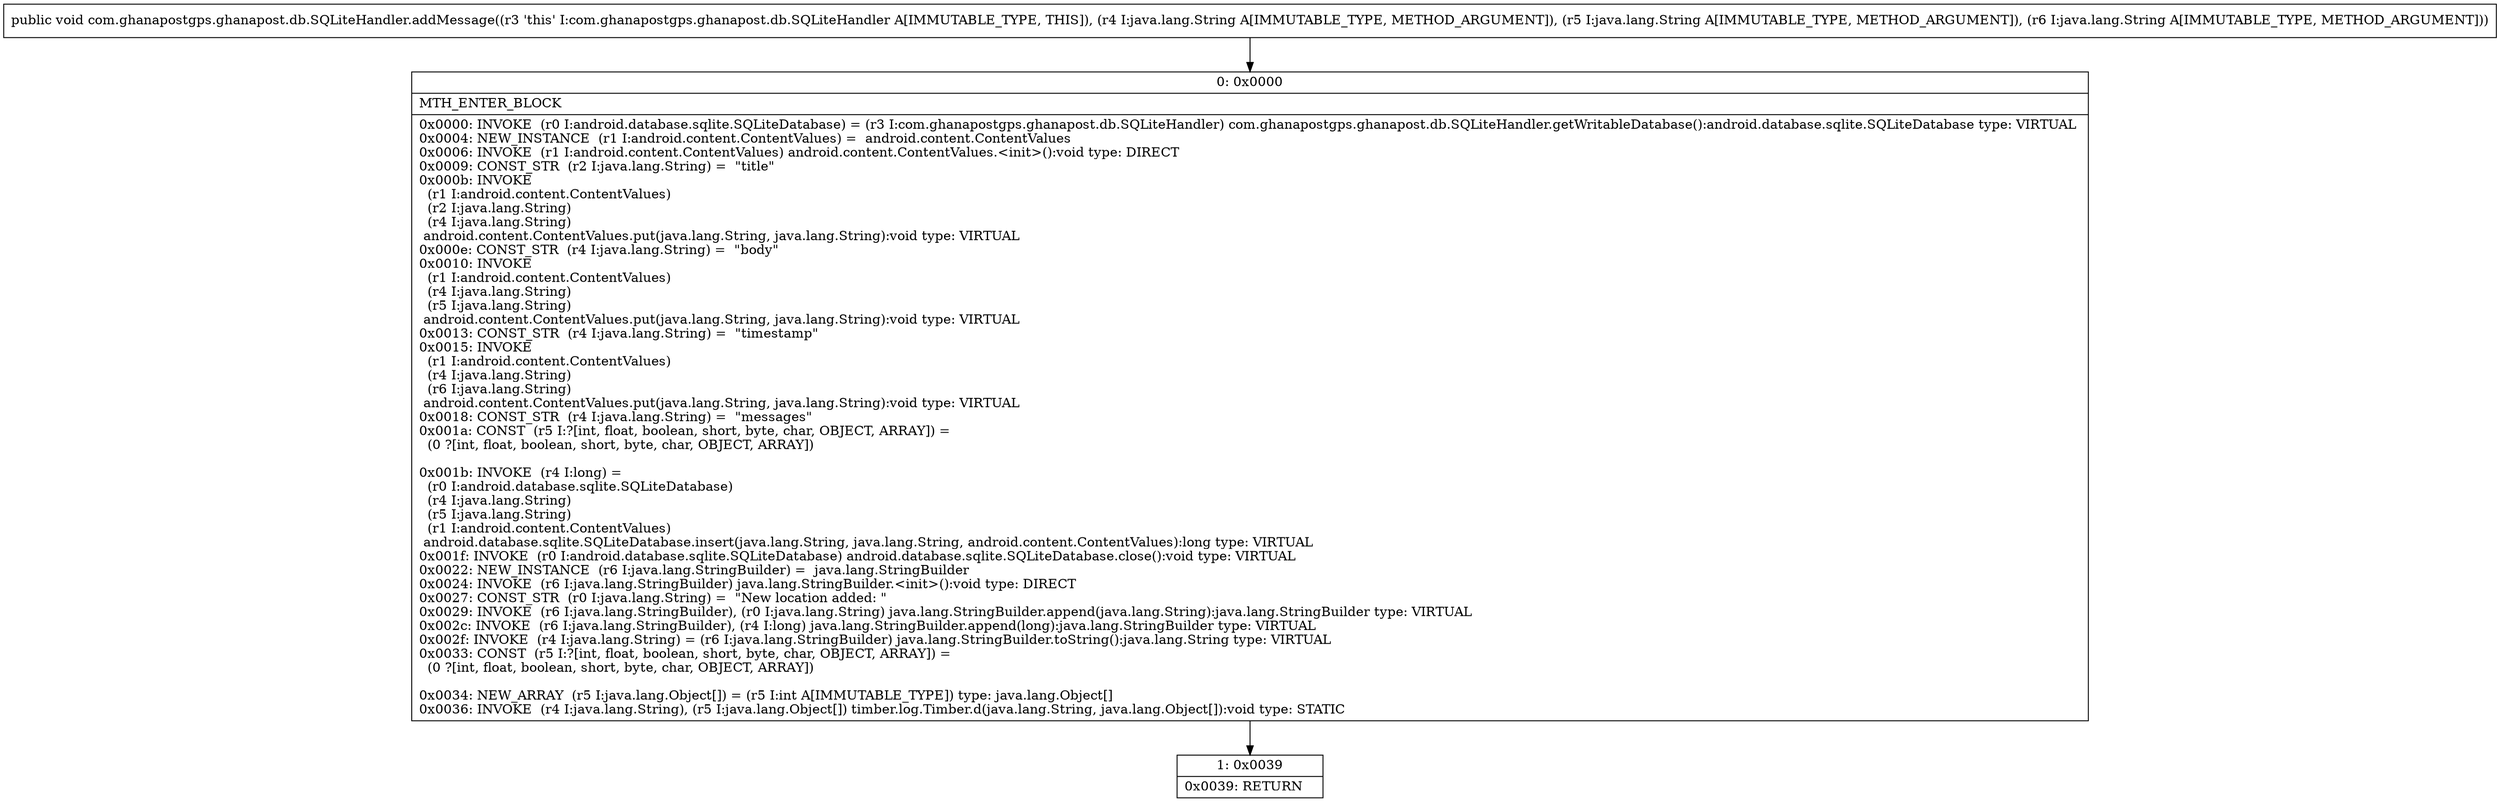 digraph "CFG forcom.ghanapostgps.ghanapost.db.SQLiteHandler.addMessage(Ljava\/lang\/String;Ljava\/lang\/String;Ljava\/lang\/String;)V" {
Node_0 [shape=record,label="{0\:\ 0x0000|MTH_ENTER_BLOCK\l|0x0000: INVOKE  (r0 I:android.database.sqlite.SQLiteDatabase) = (r3 I:com.ghanapostgps.ghanapost.db.SQLiteHandler) com.ghanapostgps.ghanapost.db.SQLiteHandler.getWritableDatabase():android.database.sqlite.SQLiteDatabase type: VIRTUAL \l0x0004: NEW_INSTANCE  (r1 I:android.content.ContentValues) =  android.content.ContentValues \l0x0006: INVOKE  (r1 I:android.content.ContentValues) android.content.ContentValues.\<init\>():void type: DIRECT \l0x0009: CONST_STR  (r2 I:java.lang.String) =  \"title\" \l0x000b: INVOKE  \l  (r1 I:android.content.ContentValues)\l  (r2 I:java.lang.String)\l  (r4 I:java.lang.String)\l android.content.ContentValues.put(java.lang.String, java.lang.String):void type: VIRTUAL \l0x000e: CONST_STR  (r4 I:java.lang.String) =  \"body\" \l0x0010: INVOKE  \l  (r1 I:android.content.ContentValues)\l  (r4 I:java.lang.String)\l  (r5 I:java.lang.String)\l android.content.ContentValues.put(java.lang.String, java.lang.String):void type: VIRTUAL \l0x0013: CONST_STR  (r4 I:java.lang.String) =  \"timestamp\" \l0x0015: INVOKE  \l  (r1 I:android.content.ContentValues)\l  (r4 I:java.lang.String)\l  (r6 I:java.lang.String)\l android.content.ContentValues.put(java.lang.String, java.lang.String):void type: VIRTUAL \l0x0018: CONST_STR  (r4 I:java.lang.String) =  \"messages\" \l0x001a: CONST  (r5 I:?[int, float, boolean, short, byte, char, OBJECT, ARRAY]) = \l  (0 ?[int, float, boolean, short, byte, char, OBJECT, ARRAY])\l \l0x001b: INVOKE  (r4 I:long) = \l  (r0 I:android.database.sqlite.SQLiteDatabase)\l  (r4 I:java.lang.String)\l  (r5 I:java.lang.String)\l  (r1 I:android.content.ContentValues)\l android.database.sqlite.SQLiteDatabase.insert(java.lang.String, java.lang.String, android.content.ContentValues):long type: VIRTUAL \l0x001f: INVOKE  (r0 I:android.database.sqlite.SQLiteDatabase) android.database.sqlite.SQLiteDatabase.close():void type: VIRTUAL \l0x0022: NEW_INSTANCE  (r6 I:java.lang.StringBuilder) =  java.lang.StringBuilder \l0x0024: INVOKE  (r6 I:java.lang.StringBuilder) java.lang.StringBuilder.\<init\>():void type: DIRECT \l0x0027: CONST_STR  (r0 I:java.lang.String) =  \"New location added: \" \l0x0029: INVOKE  (r6 I:java.lang.StringBuilder), (r0 I:java.lang.String) java.lang.StringBuilder.append(java.lang.String):java.lang.StringBuilder type: VIRTUAL \l0x002c: INVOKE  (r6 I:java.lang.StringBuilder), (r4 I:long) java.lang.StringBuilder.append(long):java.lang.StringBuilder type: VIRTUAL \l0x002f: INVOKE  (r4 I:java.lang.String) = (r6 I:java.lang.StringBuilder) java.lang.StringBuilder.toString():java.lang.String type: VIRTUAL \l0x0033: CONST  (r5 I:?[int, float, boolean, short, byte, char, OBJECT, ARRAY]) = \l  (0 ?[int, float, boolean, short, byte, char, OBJECT, ARRAY])\l \l0x0034: NEW_ARRAY  (r5 I:java.lang.Object[]) = (r5 I:int A[IMMUTABLE_TYPE]) type: java.lang.Object[] \l0x0036: INVOKE  (r4 I:java.lang.String), (r5 I:java.lang.Object[]) timber.log.Timber.d(java.lang.String, java.lang.Object[]):void type: STATIC \l}"];
Node_1 [shape=record,label="{1\:\ 0x0039|0x0039: RETURN   \l}"];
MethodNode[shape=record,label="{public void com.ghanapostgps.ghanapost.db.SQLiteHandler.addMessage((r3 'this' I:com.ghanapostgps.ghanapost.db.SQLiteHandler A[IMMUTABLE_TYPE, THIS]), (r4 I:java.lang.String A[IMMUTABLE_TYPE, METHOD_ARGUMENT]), (r5 I:java.lang.String A[IMMUTABLE_TYPE, METHOD_ARGUMENT]), (r6 I:java.lang.String A[IMMUTABLE_TYPE, METHOD_ARGUMENT])) }"];
MethodNode -> Node_0;
Node_0 -> Node_1;
}

